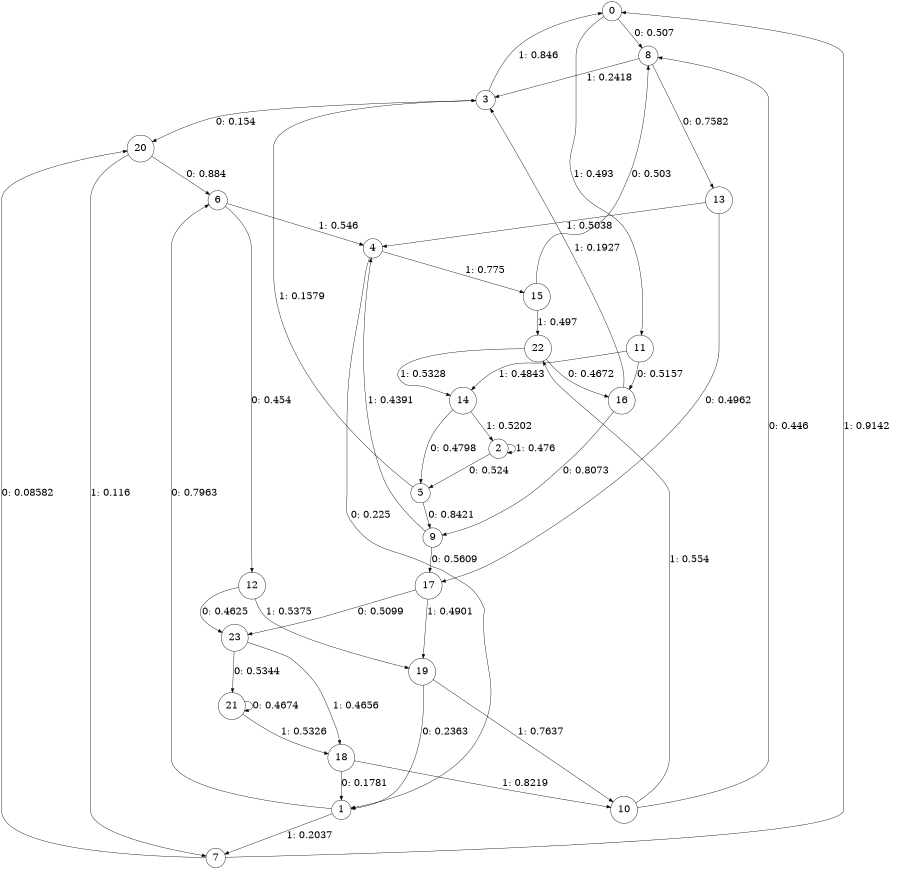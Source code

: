 digraph "ch33concat_phase3_L6" {
size = "6,8.5";
ratio = "fill";
node [shape = circle];
node [fontsize = 24];
edge [fontsize = 24];
0 -> 8 [label = "0: 0.507    "];
0 -> 11 [label = "1: 0.493    "];
1 -> 6 [label = "0: 0.7963   "];
1 -> 7 [label = "1: 0.2037   "];
2 -> 5 [label = "0: 0.524    "];
2 -> 2 [label = "1: 0.476    "];
3 -> 20 [label = "0: 0.154    "];
3 -> 0 [label = "1: 0.846    "];
4 -> 1 [label = "0: 0.225    "];
4 -> 15 [label = "1: 0.775    "];
5 -> 9 [label = "0: 0.8421   "];
5 -> 3 [label = "1: 0.1579   "];
6 -> 12 [label = "0: 0.454    "];
6 -> 4 [label = "1: 0.546    "];
7 -> 20 [label = "0: 0.08582  "];
7 -> 0 [label = "1: 0.9142   "];
8 -> 13 [label = "0: 0.7582   "];
8 -> 3 [label = "1: 0.2418   "];
9 -> 17 [label = "0: 0.5609   "];
9 -> 4 [label = "1: 0.4391   "];
10 -> 8 [label = "0: 0.446    "];
10 -> 22 [label = "1: 0.554    "];
11 -> 16 [label = "0: 0.5157   "];
11 -> 14 [label = "1: 0.4843   "];
12 -> 23 [label = "0: 0.4625   "];
12 -> 19 [label = "1: 0.5375   "];
13 -> 17 [label = "0: 0.4962   "];
13 -> 4 [label = "1: 0.5038   "];
14 -> 5 [label = "0: 0.4798   "];
14 -> 2 [label = "1: 0.5202   "];
15 -> 8 [label = "0: 0.503    "];
15 -> 22 [label = "1: 0.497    "];
16 -> 9 [label = "0: 0.8073   "];
16 -> 3 [label = "1: 0.1927   "];
17 -> 23 [label = "0: 0.5099   "];
17 -> 19 [label = "1: 0.4901   "];
18 -> 1 [label = "0: 0.1781   "];
18 -> 10 [label = "1: 0.8219   "];
19 -> 1 [label = "0: 0.2363   "];
19 -> 10 [label = "1: 0.7637   "];
20 -> 6 [label = "0: 0.884    "];
20 -> 7 [label = "1: 0.116    "];
21 -> 21 [label = "0: 0.4674   "];
21 -> 18 [label = "1: 0.5326   "];
22 -> 16 [label = "0: 0.4672   "];
22 -> 14 [label = "1: 0.5328   "];
23 -> 21 [label = "0: 0.5344   "];
23 -> 18 [label = "1: 0.4656   "];
}